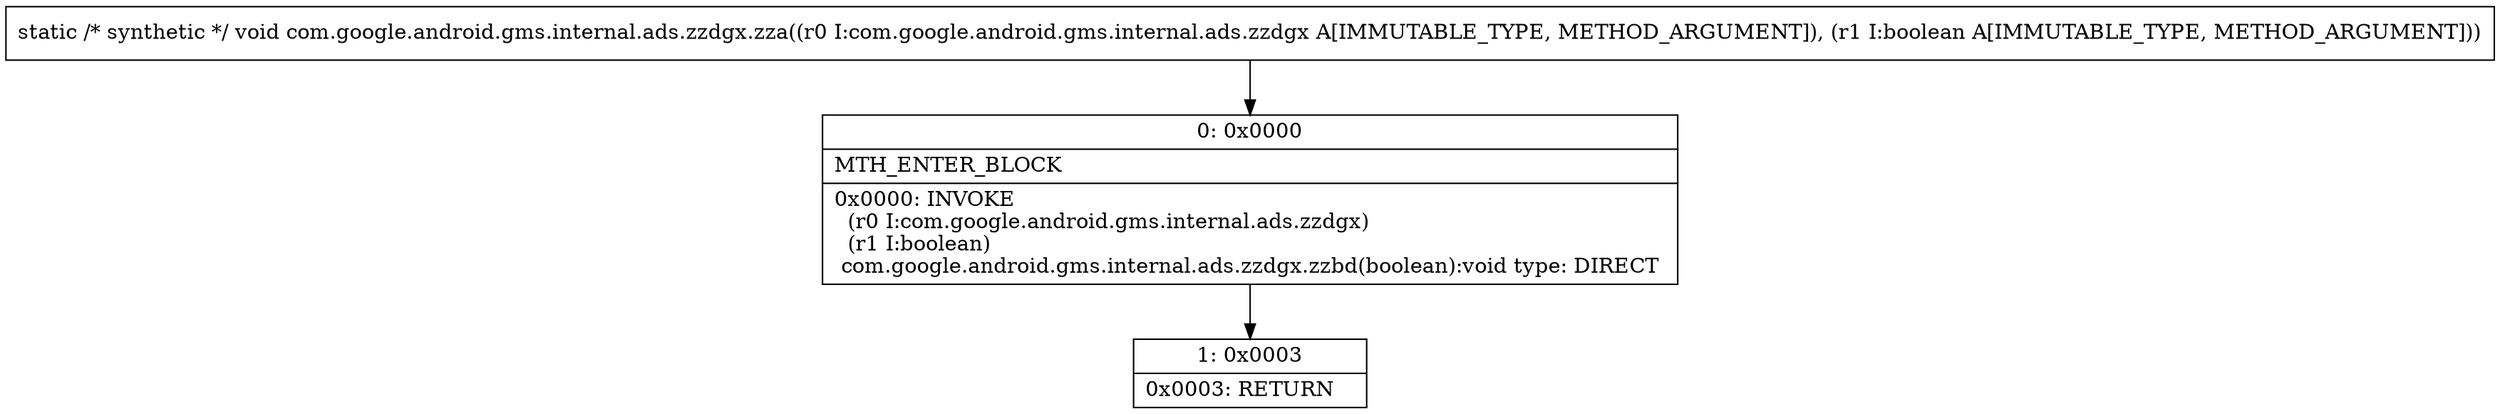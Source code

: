 digraph "CFG forcom.google.android.gms.internal.ads.zzdgx.zza(Lcom\/google\/android\/gms\/internal\/ads\/zzdgx;Z)V" {
Node_0 [shape=record,label="{0\:\ 0x0000|MTH_ENTER_BLOCK\l|0x0000: INVOKE  \l  (r0 I:com.google.android.gms.internal.ads.zzdgx)\l  (r1 I:boolean)\l com.google.android.gms.internal.ads.zzdgx.zzbd(boolean):void type: DIRECT \l}"];
Node_1 [shape=record,label="{1\:\ 0x0003|0x0003: RETURN   \l}"];
MethodNode[shape=record,label="{static \/* synthetic *\/ void com.google.android.gms.internal.ads.zzdgx.zza((r0 I:com.google.android.gms.internal.ads.zzdgx A[IMMUTABLE_TYPE, METHOD_ARGUMENT]), (r1 I:boolean A[IMMUTABLE_TYPE, METHOD_ARGUMENT])) }"];
MethodNode -> Node_0;
Node_0 -> Node_1;
}

